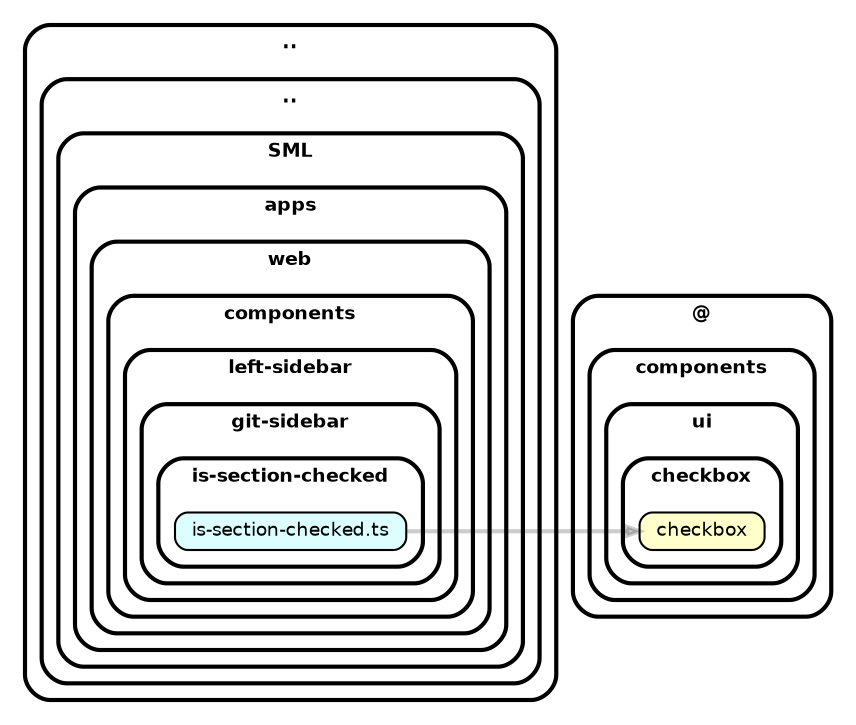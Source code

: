 strict digraph "dependency-cruiser output"{
    rankdir="LR" splines="true" overlap="false" nodesep="0.16" ranksep="0.18" fontname="Helvetica-bold" fontsize="9" style="rounded,bold,filled" fillcolor="#ffffff" compound="true"
    node [shape="box" style="rounded, filled" height="0.2" color="black" fillcolor="#ffffcc" fontcolor="black" fontname="Helvetica" fontsize="9"]
    edge [arrowhead="normal" arrowsize="0.6" penwidth="2.0" color="#00000033" fontname="Helvetica" fontsize="9"]

    subgraph "cluster_.." {label=".." subgraph "cluster_../.." {label=".." subgraph "cluster_../../SML" {label="SML" subgraph "cluster_../../SML/apps" {label="apps" subgraph "cluster_../../SML/apps/web" {label="web" subgraph "cluster_../../SML/apps/web/components" {label="components" subgraph "cluster_../../SML/apps/web/components/left-sidebar" {label="left-sidebar" subgraph "cluster_../../SML/apps/web/components/left-sidebar/git-sidebar" {label="git-sidebar" subgraph "cluster_../../SML/apps/web/components/left-sidebar/git-sidebar/is-section-checked" {label="is-section-checked" "../../SML/apps/web/components/left-sidebar/git-sidebar/is-section-checked/is-section-checked.ts" [label=<is-section-checked.ts> tooltip="is-section-checked.ts" URL="../../SML/apps/web/components/left-sidebar/git-sidebar/is-section-checked/is-section-checked.ts" fillcolor="#ddfeff"] } } } } } } } } }
    "../../SML/apps/web/components/left-sidebar/git-sidebar/is-section-checked/is-section-checked.ts" -> "@/components/ui/checkbox/checkbox"
    subgraph "cluster_@" {label="@" subgraph "cluster_@/components" {label="components" subgraph "cluster_@/components/ui" {label="ui" subgraph "cluster_@/components/ui/checkbox" {label="checkbox" "@/components/ui/checkbox/checkbox" [label=<checkbox> tooltip="checkbox" ] } } } }
}
